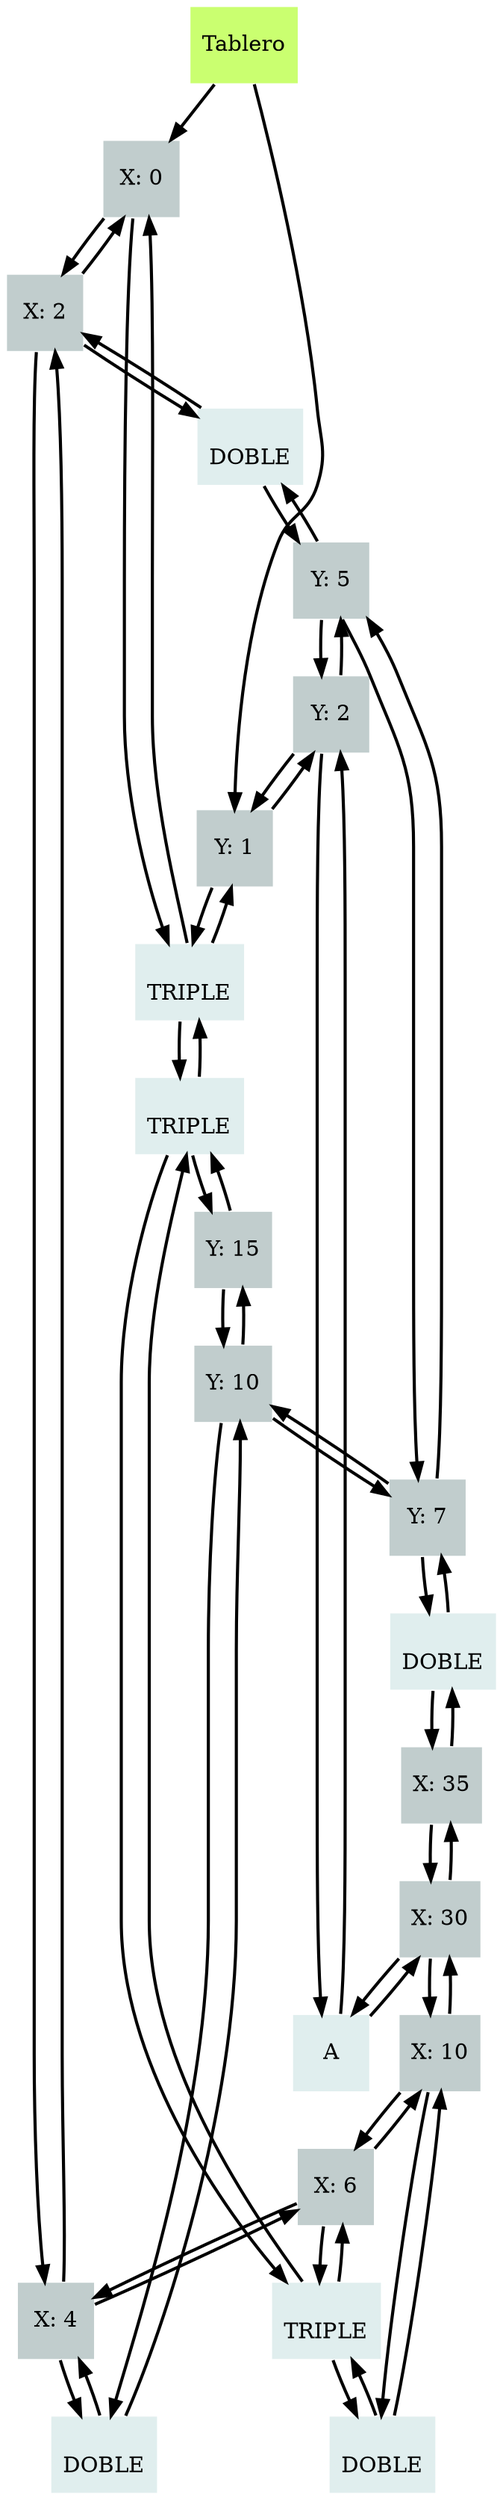 digraph G{ rankdir = TB
node[shape = box,width=0.7,height=0.7,fillcolor="azure2" color="white" style="filled"];
edge[style = "bold"]; 

 node[label = "Tablero" fillcolor=" darkolivegreen1" pos = "-1,1!"]principal;
	node[label = "X: 0" fillcolor=" azure3" pos = "0,1!" shape = box]x0;
	node[label = "X: 2" fillcolor=" azure3" pos = "1,1!" shape = box]x2;
	node[label = "X: 4" fillcolor=" azure3" pos = "2,1!" shape = box]x4;
	node[label = "X: 6" fillcolor=" azure3" pos = "3,1!" shape = box]x6;
	node[label = "X: 10" fillcolor=" azure3" pos = "4,1!" shape = box]x10;
	node[label = "X: 30" fillcolor=" azure3" pos = "5,1!" shape = box]x30;
	node[label = "X: 35" fillcolor=" azure3" pos = "6,1!" shape = box]x35;x0 -> x2;
x2 -> x0;
x2 -> x4;
x4 -> x2;
x4 -> x6;
x6 -> x4;
x6 -> x10;
x10 -> x6;
x10 -> x30;
x30 -> x10;
x30 -> x35;
x35 -> x30;
principal -> x0;

	node[label = "Y: 1" fillcolor=" azure3" pos = "-1,-0!" shape = box]y1;
	node[label = "Y: 2" fillcolor=" azure3" pos = "-1,-1!" shape = box]y2;
	node[label = "Y: 5" fillcolor=" azure3" pos = "-1,-2!" shape = box]y5;
	node[label = "Y: 7" fillcolor=" azure3" pos = "-1,-3!" shape = box]y7;
	node[label = "Y: 10" fillcolor=" azure3" pos = "-1,-4!" shape = box]y10;
	node[label = "Y: 15" fillcolor=" azure3" pos = "-1,-5!" shape = box]y15;y1 -> y2;
y2 -> y1;
y2 -> y5;
y5 -> y2;
y5 -> y7;
y7 -> y5;
y7 -> y10;
y10 -> y7;
y10 -> y15;
y15 -> y10;
principal -> y1;

	node[label = "  
TRIPLE" fillcolor=" azure2" pos = "0,-0!" shape = box]"i0-1";
	node[label = "  
TRIPLE" fillcolor=" azure2" pos = "0,-5!" shape = box]"i0-15";
 "i0-1" -> "i0-15";
"i0-15" -> "i0-1";

 x0 -> "i0-1" 

 "i0-1"-> x0  

	node[label = "  
DOBLE" fillcolor=" azure2" pos = "1,-2!" shape = box]"i2-5";
 x2 -> "i2-5" 

 "i2-5"-> x2  

	node[label = "  
DOBLE" fillcolor=" azure2" pos = "2,-4!" shape = box]"i4-10";
 x4 -> "i4-10" 

 "i4-10"-> x4  

	node[label = "  
TRIPLE" fillcolor=" azure2" pos = "3,-5!" shape = box]"i6-15";
 x6 -> "i6-15" 

 "i6-15"-> x6  

	node[label = "  
DOBLE" fillcolor=" azure2" pos = "4,-5!" shape = box]"i10-15";
 x10 -> "i10-15" 

 "i10-15"-> x10  

	node[label = " A " fillcolor=" azure2" pos = "5,-1!" shape = box]"i30-2";
 x30 -> "i30-2" 

 "i30-2"-> x30  

	node[label = "  
DOBLE" fillcolor=" azure2" pos = "6,-3!" shape = box]"i35-7";
 x35 -> "i35-7" 

 "i35-7"-> x35  

 y1 -> "i0-1" 

 "i0-1" -> y1 

 y2 -> "i30-2" 

 "i30-2" -> y2 

 y5 -> "i2-5" 

 "i2-5" -> y5 

 y7 -> "i35-7" 

 "i35-7" -> y7 

 y10 -> "i4-10" 

 "i4-10" -> y10 

 "i0-15" -> "i6-15";
"i6-15" -> "i0-15";

 "i6-15" -> "i10-15";
"i10-15" -> "i6-15";

 y15 -> "i0-15" 

 "i0-15" -> y15 
}
